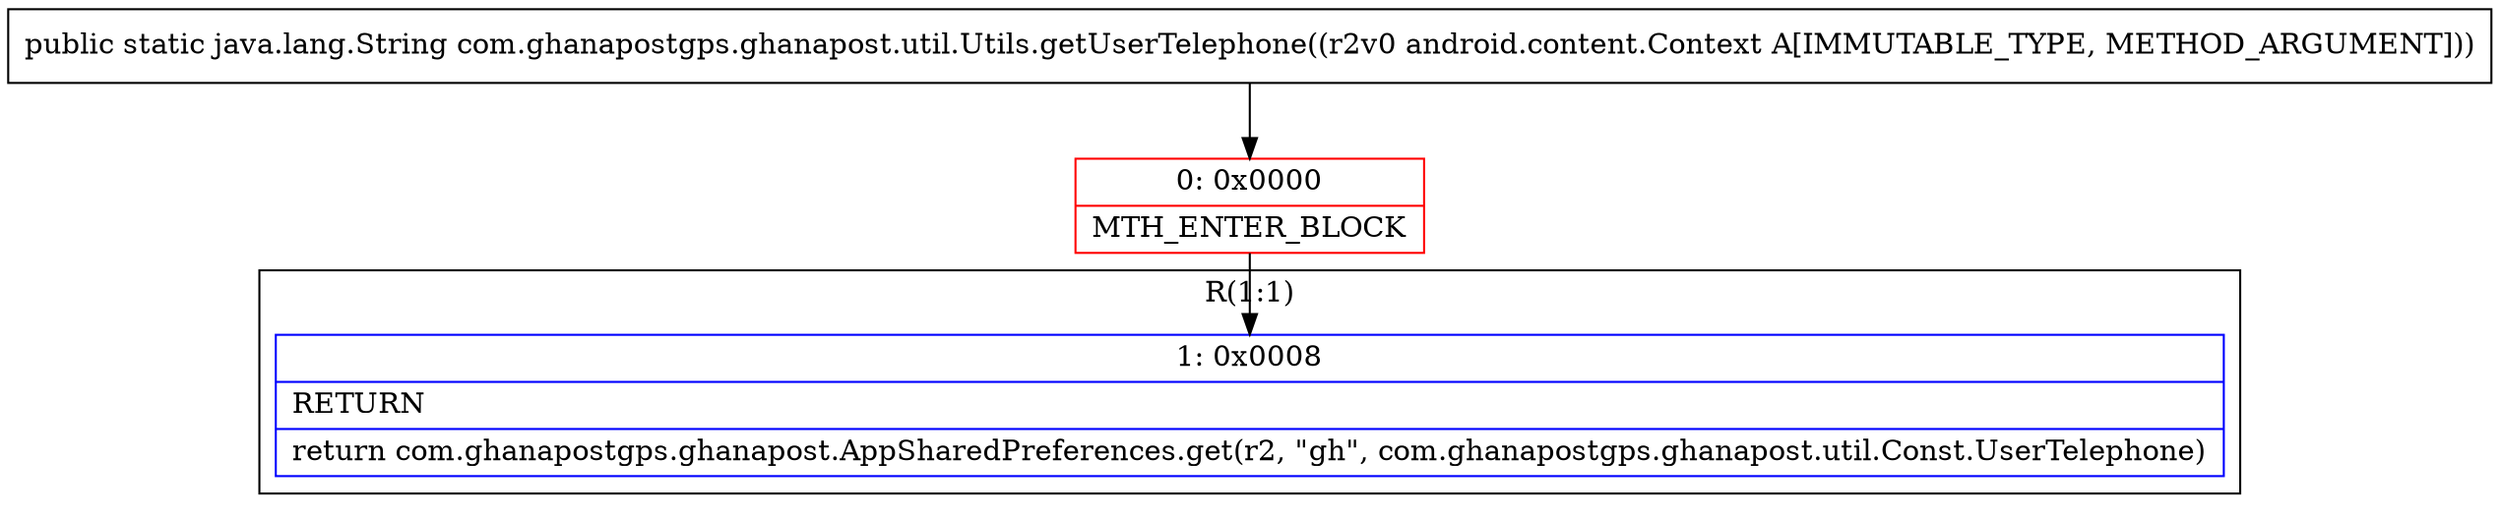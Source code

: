 digraph "CFG forcom.ghanapostgps.ghanapost.util.Utils.getUserTelephone(Landroid\/content\/Context;)Ljava\/lang\/String;" {
subgraph cluster_Region_2079801050 {
label = "R(1:1)";
node [shape=record,color=blue];
Node_1 [shape=record,label="{1\:\ 0x0008|RETURN\l|return com.ghanapostgps.ghanapost.AppSharedPreferences.get(r2, \"gh\", com.ghanapostgps.ghanapost.util.Const.UserTelephone)\l}"];
}
Node_0 [shape=record,color=red,label="{0\:\ 0x0000|MTH_ENTER_BLOCK\l}"];
MethodNode[shape=record,label="{public static java.lang.String com.ghanapostgps.ghanapost.util.Utils.getUserTelephone((r2v0 android.content.Context A[IMMUTABLE_TYPE, METHOD_ARGUMENT])) }"];
MethodNode -> Node_0;
Node_0 -> Node_1;
}


